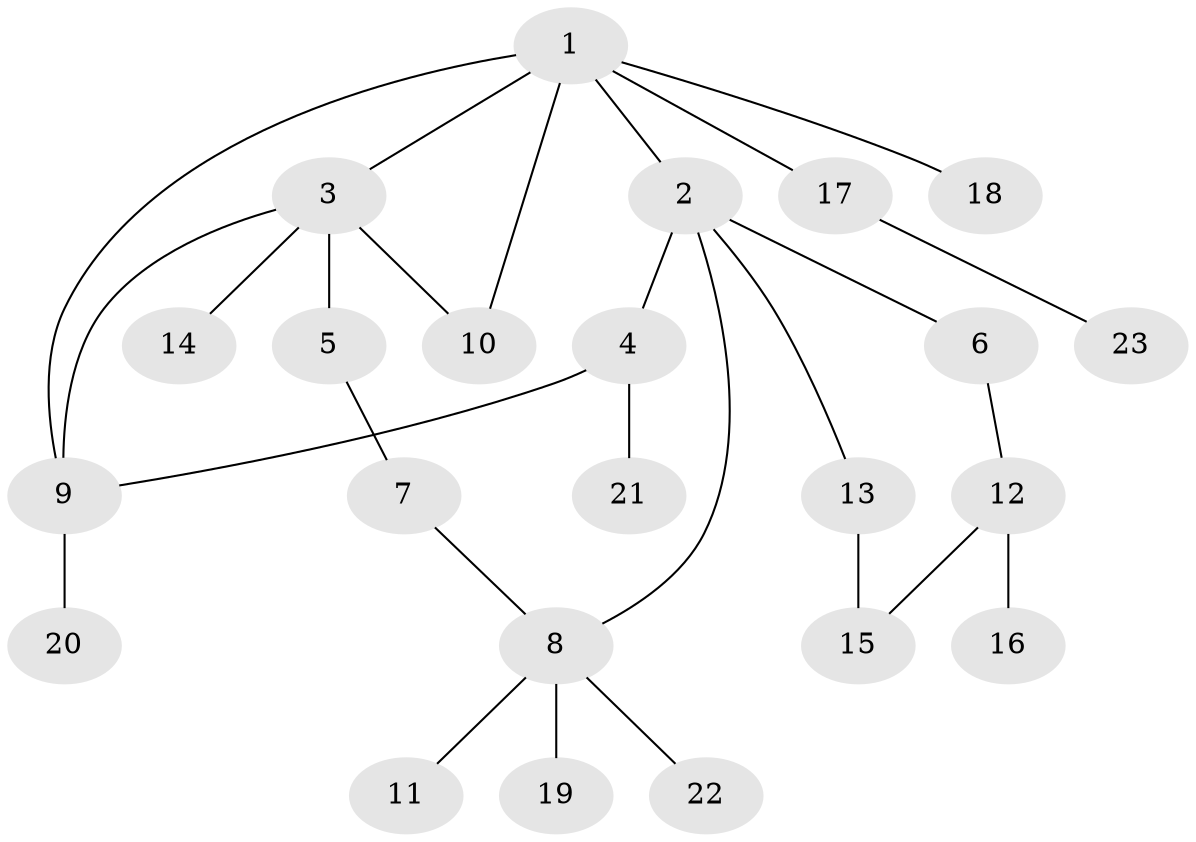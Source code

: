 // original degree distribution, {7: 0.02666666666666667, 4: 0.09333333333333334, 3: 0.16, 2: 0.26666666666666666, 5: 0.02666666666666667, 1: 0.4266666666666667}
// Generated by graph-tools (version 1.1) at 2025/48/03/04/25 22:48:43]
// undirected, 23 vertices, 27 edges
graph export_dot {
  node [color=gray90,style=filled];
  1;
  2;
  3;
  4;
  5;
  6;
  7;
  8;
  9;
  10;
  11;
  12;
  13;
  14;
  15;
  16;
  17;
  18;
  19;
  20;
  21;
  22;
  23;
  1 -- 2 [weight=1.0];
  1 -- 3 [weight=1.0];
  1 -- 9 [weight=1.0];
  1 -- 10 [weight=1.0];
  1 -- 17 [weight=1.0];
  1 -- 18 [weight=1.0];
  2 -- 4 [weight=1.0];
  2 -- 6 [weight=1.0];
  2 -- 8 [weight=1.0];
  2 -- 13 [weight=1.0];
  3 -- 5 [weight=1.0];
  3 -- 9 [weight=1.0];
  3 -- 10 [weight=1.0];
  3 -- 14 [weight=1.0];
  4 -- 9 [weight=1.0];
  4 -- 21 [weight=1.0];
  5 -- 7 [weight=1.0];
  6 -- 12 [weight=2.0];
  7 -- 8 [weight=1.0];
  8 -- 11 [weight=1.0];
  8 -- 19 [weight=2.0];
  8 -- 22 [weight=1.0];
  9 -- 20 [weight=1.0];
  12 -- 15 [weight=1.0];
  12 -- 16 [weight=1.0];
  13 -- 15 [weight=1.0];
  17 -- 23 [weight=1.0];
}
